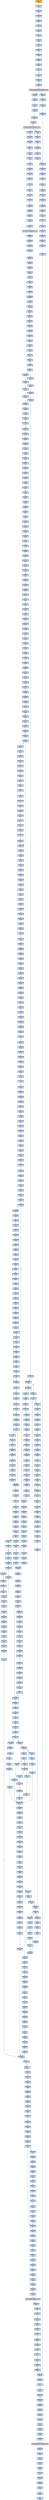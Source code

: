 strict digraph G {
	graph [bgcolor=transparent,
		name=G
	];
	node [color=lightsteelblue,
		fillcolor=lightsteelblue,
		shape=rectangle,
		style=filled
	];
	"0x0041c92a"	[label="0x0041c92a
decl"];
	"0x0041c92b"	[label="0x0041c92b
addl"];
	"0x0041c92a" -> "0x0041c92b"	[color="#000000"];
	"0x0041ca62"	[label="0x0041ca62
movl"];
	"0x0041ca65"	[label="0x0041ca65
movl"];
	"0x0041ca62" -> "0x0041ca65"	[color="#000000"];
	"0x0041cb2a"	[label="0x0041cb2a
movl"];
	"0x0041cb30"	[label="0x0041cb30
xorl"];
	"0x0041cb2a" -> "0x0041cb30"	[color="#000000"];
	"0x0041ca82"	[label="0x0041ca82
popl"];
	"0x0041ca83"	[label="0x0041ca83
ret"];
	"0x0041ca82" -> "0x0041ca83"	[color="#000000"];
	"0x0041c826"	[label="0x0041c826
movl"];
	"0x0041c82c"	[label="0x0041c82c
addl"];
	"0x0041c826" -> "0x0041c82c"	[color="#000000"];
	"0x0041ceab"	[label="0x0041ceab
movb"];
	"0x0041cead"	[label="0x0041cead
incl"];
	"0x0041ceab" -> "0x0041cead"	[color="#000000"];
	"0x0041c93d"	[label="0x0041c93d
jge"];
	"0x0041c943"	[label="0x0041c943
cmpl"];
	"0x0041c93d" -> "0x0041c943"	[color="#000000",
		label=F];
	"0x0041c365"	[label="0x0041c365
movl"];
	"0x0041c367"	[label="0x0041c367
addl"];
	"0x0041c365" -> "0x0041c367"	[color="#000000"];
	"0x0041ccda"	[label="0x0041ccda
leal"];
	"0x0041ccde"	[label="0x0041ccde
movl"];
	"0x0041ccda" -> "0x0041ccde"	[color="#000000"];
	"0x0041ce20"	[label="0x0041ce20
testb"];
	"0x0041ce22"	[label="0x0041ce22
movl"];
	"0x0041ce20" -> "0x0041ce22"	[color="#000000"];
	"0x0041cb63"	[label="0x0041cb63
subl"];
	"0x0041cb69"	[label="0x0041cb69
pushl"];
	"0x0041cb63" -> "0x0041cb69"	[color="#000000"];
	"0x0041c093"	[label="0x0041c093
orl"];
	"0x0041c095"	[label="0x0041c095
je"];
	"0x0041c093" -> "0x0041c095"	[color="#000000"];
	"0x0041c298"	[label="0x0041c298
movl"];
	"0x0041c2a2"	[label="0x0041c2a2
movl"];
	"0x0041c298" -> "0x0041c2a2"	[color="#000000"];
	"0x0041ccf9"	[label="0x0041ccf9
subl"];
	"0x0041ccff"	[label="0x0041ccff
ret"];
	"0x0041ccf9" -> "0x0041ccff"	[color="#000000"];
	"0x0041c8c4"	[label="0x0041c8c4
movl"];
	"0x0041c8c7"	[label="0x0041c8c7
addl"];
	"0x0041c8c4" -> "0x0041c8c7"	[color="#000000"];
	"0x0041c271"	[label="0x0041c271
movl"];
	"0x0041c274"	[label="0x0041c274
testl"];
	"0x0041c271" -> "0x0041c274"	[color="#000000"];
	"0x0041ca11"	[label="0x0041ca11
shrl"];
	"0x0041ca14"	[label="0x0041ca14
xorl"];
	"0x0041ca11" -> "0x0041ca14"	[color="#000000"];
	"0x0041c0b7"	[label="0x0041c0b7
pushl"];
	"0x0041c0bc"	[label="0x0041c0bc
pushl"];
	"0x0041c0b7" -> "0x0041c0bc"	[color="#000000"];
	"0x0041c00e"	[label="0x0041c00e
call"];
	"0x0041c014"	[label="0x0041c014
popl"];
	"0x0041c00e" -> "0x0041c014"	[color="#000000"];
	"0x0041c804"	[label="0x0041c804
addl"];
	"0x0041c806"	[label="0x0041c806
popl"];
	"0x0041c804" -> "0x0041c806"	[color="#000000"];
	"0x0041ca3d"	[label="0x0041ca3d
movl"];
	"0x0041ca42"	[label="0x0041ca42
jmp"];
	"0x0041ca3d" -> "0x0041ca42"	[color="#000000"];
	"0x0041c89e"	[label="0x0041c89e
leal"];
	"0x0041c8a1"	[label="0x0041c8a1
movl"];
	"0x0041c89e" -> "0x0041c8a1"	[color="#000000"];
	"0x0041ce1f"	[label="0x0041ce1f
popl"];
	"0x0041ce1f" -> "0x0041ce20"	[color="#000000"];
	"0x0041ceb5"	[label="0x0041ceb5
movl"];
	"0x0041ceb8"	[label="0x0041ceb8
movl"];
	"0x0041ceb5" -> "0x0041ceb8"	[color="#000000"];
	"0x0041cb6d"	[label="0x0041cb6d
pushl"];
	"0x0041cb6e"	[label="0x0041cb6e
leal"];
	"0x0041cb6d" -> "0x0041cb6e"	[color="#000000"];
	"0x0041ca19"	[label="0x0041ca19
movl"];
	"0x0041ca1b"	[label="0x0041ca1b
jmp"];
	"0x0041ca19" -> "0x0041ca1b"	[color="#000000"];
	"0x0041c7bb"	[label="0x0041c7bb
movb"];
	"0x0041c7bd"	[label="0x0041c7bd
incl"];
	"0x0041c7bb" -> "0x0041c7bd"	[color="#000000"];
	"0x0041c90a"	[label="0x0041c90a
shrl"];
	"0x0041c90d"	[label="0x0041c90d
repz"];
	"0x0041c90a" -> "0x0041c90d"	[color="#000000"];
	"0x0041cba2"	[label="0x0041cba2
leal"];
	"0x0041cba8"	[label="0x0041cba8
leal"];
	"0x0041cba2" -> "0x0041cba8"	[color="#000000"];
	"0x0041ca1d"	[label="0x0041ca1d
cmpl"];
	"0x0041ca20"	[label="0x0041ca20
jae"];
	"0x0041ca1d" -> "0x0041ca20"	[color="#000000"];
	"0x0041c062"	[label="0x0041c062
jmp"];
	"0x0041c08d"	[label="0x0041c08d
movl"];
	"0x0041c062" -> "0x0041c08d"	[color="#000000"];
	"0x0041c911"	[label="0x0041c911
movl"];
	"0x0041c915"	[label="0x0041c915
andl"];
	"0x0041c911" -> "0x0041c915"	[color="#000000"];
	"0x0041cb49"	[label="0x0041cb49
movl"];
	"0x0041cb4f"	[label="0x0041cb4f
movl"];
	"0x0041cb49" -> "0x0041cb4f"	[color="#000000"];
	"0x0041c7a7"	[label="0x0041c7a7
pushl"];
	"0x0041c7a8"	[label="0x0041c7a8
movl"];
	"0x0041c7a7" -> "0x0041c7a8"	[color="#000000"];
	"0x0041c8ad"	[label="0x0041c8ad
cmpl"];
	"0x0041c8b3"	[label="0x0041c8b3
movl"];
	"0x0041c8ad" -> "0x0041c8b3"	[color="#000000"];
	"0x0041cbad"	[label="0x0041cbad
movl"];
	"0x0041cbaf"	[label="0x0041cbaf
call"];
	"0x0041cbad" -> "0x0041cbaf"	[color="#000000"];
	"0x0041ca2a"	[label="0x0041ca2a
jmp"];
	"0x0041ca58"	[label="0x0041ca58
movl"];
	"0x0041ca2a" -> "0x0041ca58"	[color="#000000"];
	"0x0041c1ae"	[label="0x0041c1ae
orl"];
	"0x0041c1b0"	[label="0x0041c1b0
je"];
	"0x0041c1ae" -> "0x0041c1b0"	[color="#000000"];
	"0x0041c0f1"	[label="0x0041c0f1
pushl"];
	"0x0041c0f7"	[label="0x0041c0f7
pushl"];
	"0x0041c0f1" -> "0x0041c0f7"	[color="#000000"];
	"0x0041ce49"	[label="0x0041ce49
movl"];
	"0x0041ce4c"	[label="0x0041ce4c
movl"];
	"0x0041ce49" -> "0x0041ce4c"	[color="#000000"];
	"0x0041c7a5"	[label="0x0041c7a5
movl"];
	"0x0041c7a5" -> "0x0041c7a7"	[color="#000000"];
	"0x0041c9a4"	[label="0x0041c9a4
movb"];
	"0x0041c9a6"	[label="0x0041c9a6
popl"];
	"0x0041c9a4" -> "0x0041c9a6"	[color="#000000"];
	"0x0041c40d"	[label="0x0041c40d
orl"];
	"0x0041c40f"	[label="0x0041c40f
movl"];
	"0x0041c40d" -> "0x0041c40f"	[color="#000000"];
	"0x0041c101"	[label="0x0041c101
movb"];
	"0x0041c103"	[label="0x0041c103
cmpb"];
	"0x0041c101" -> "0x0041c103"	[color="#000000"];
	"0x0041c882"	[label="0x0041c882
movl"];
	"0x0041c885"	[label="0x0041c885
movl"];
	"0x0041c882" -> "0x0041c885"	[color="#000000"];
	"0x0041c904"	[label="0x0041c904
shll"];
	"0x0041c907"	[label="0x0041c907
movw"];
	"0x0041c904" -> "0x0041c907"	[color="#000000"];
	"0x0041cf3d"	[label="0x0041cf3d
incl"];
	"0x0041cf3e"	[label="0x0041cf3e
leal"];
	"0x0041cf3d" -> "0x0041cf3e"	[color="#000000"];
	"0x0041caab"	[label="0x0041caab
shll"];
	"0x0041caad"	[label="0x0041caad
addl"];
	"0x0041caab" -> "0x0041caad"	[color="#000000"];
	"0x0041c9c3"	[label="0x0041c9c3
movb"];
	"0x0041c9c7"	[label="0x0041c9c7
movl"];
	"0x0041c9c3" -> "0x0041c9c7"	[color="#000000"];
	"0x0041c7b3"	[label="0x0041c7b3
pushl"];
	"0x0041c7b4"	[label="0x0041c7b4
movl"];
	"0x0041c7b3" -> "0x0041c7b4"	[color="#000000"];
	"0x0041c0e9"	[label="0x0041c0e9
movl"];
	"0x0041c0eb"	[label="0x0041c0eb
addl"];
	"0x0041c0e9" -> "0x0041c0eb"	[color="#000000"];
	"0x0041c7d4"	[label="0x0041c7d4
orl"];
	"0x0041c7d6"	[label="0x0041c7d6
movl"];
	"0x0041c7d4" -> "0x0041c7d6"	[color="#000000"];
	"0x0041c249"	[label="0x0041c249
movl"];
	"0x0041c24f"	[label="0x0041c24f
orl"];
	"0x0041c249" -> "0x0041c24f"	[color="#000000"];
	"0x0041c9db"	[label="0x0041c9db
movl"];
	"0x0041c9de"	[label="0x0041c9de
addl"];
	"0x0041c9db" -> "0x0041c9de"	[color="#000000"];
	"0x0041ccb2"	[label="0x0041ccb2
movb"];
	"0x0041ccb9"	[label="0x0041ccb9
xorl"];
	"0x0041ccb2" -> "0x0041ccb9"	[color="#000000"];
	"0x0041cf63"	[label="0x0041cf63
jmp"];
	"0x0041cf70"	[label="0x0041cf70
cmpl"];
	"0x0041cf63" -> "0x0041cf70"	[color="#000000"];
	"0x0041c993"	[label="0x0041c993
incl"];
	"0x0041c994"	[label="0x0041c994
movl"];
	"0x0041c993" -> "0x0041c994"	[color="#000000"];
	"0x0041c6d7"	[label="0x0041c6d7
call"];
	"0x0041ca84"	[label="0x0041ca84
pushl"];
	"0x0041c6d7" -> "0x0041ca84"	[color="#000000"];
	"0x0041ca44"	[label="0x0041ca44
cmpl"];
	"0x0041ca47"	[label="0x0041ca47
jae"];
	"0x0041ca44" -> "0x0041ca47"	[color="#000000"];
	"0x0041ce76"	[label="0x0041ce76
shrl"];
	"0x0041ce78"	[label="0x0041ce78
movl"];
	"0x0041ce76" -> "0x0041ce78"	[color="#000000"];
	"0x0041c39e"	[label="0x0041c39e
call"];
	VIRTUALPROTECT_KERNEL32_DLL	[color=lightgrey,
		fillcolor=lightgrey,
		label="VIRTUALPROTECT_KERNEL32_DLL
VIRTUALPROTECT-KERNEL32-DLL"];
	"0x0041c39e" -> VIRTUALPROTECT_KERNEL32_DLL	[color="#000000"];
	"0x0041c851"	[label="0x0041c851
xorl"];
	"0x0041c853"	[label="0x0041c853
repz"];
	"0x0041c851" -> "0x0041c853"	[color="#000000"];
	"0x0041cb3d"	[label="0x0041cb3d
movl"];
	"0x0041cb43"	[label="0x0041cb43
movl"];
	"0x0041cb3d" -> "0x0041cb43"	[color="#000000"];
	"0x0041c9c0"	[label="0x0041c9c0
movb"];
	"0x0041c9c2"	[label="0x0041c9c2
incl"];
	"0x0041c9c0" -> "0x0041c9c2"	[color="#000000"];
	"0x0041c289"	[label="0x0041c289
jne"];
	"0x0041c292"	[label="0x0041c292
movl"];
	"0x0041c289" -> "0x0041c292"	[color="#000000",
		label=T];
	"0x0041cf39"	[label="0x0041cf39
movl"];
	"0x0041cf39" -> "0x0041cf3d"	[color="#000000"];
	"0x0041c04f"	[label="0x0041c04f
call"];
	GETPROCADDRESS_KERNEL32_DLL	[color=lightgrey,
		fillcolor=lightgrey,
		label="GETPROCADDRESS_KERNEL32_DLL
GETPROCADDRESS-KERNEL32-DLL"];
	"0x0041c04f" -> GETPROCADDRESS_KERNEL32_DLL	[color="#000000"];
	"0x0041cf4c"	[label="0x0041cf4c
movb"];
	"0x0041cf4e"	[label="0x0041cf4e
movb"];
	"0x0041cf4c" -> "0x0041cf4e"	[color="#000000"];
	"0x0041c39d"	[label="0x0041c39d
pushl"];
	"0x0041c39d" -> "0x0041c39e"	[color="#000000"];
	"0x0041ce2e"	[label="0x0041ce2e
leal"];
	"0x0041ce31"	[label="0x0041ce31
cmpl"];
	"0x0041ce2e" -> "0x0041ce31"	[color="#000000"];
	"0x0041c3ff"	[label="0x0041c3ff
popl"];
	"0x0041c400"	[label="0x0041c400
movl"];
	"0x0041c3ff" -> "0x0041c400"	[color="#000000"];
	"0x0041c96d"	[label="0x0041c96d
movb"];
	"0x0041c970"	[label="0x0041c970
testb"];
	"0x0041c96d" -> "0x0041c970"	[color="#000000"];
	"0x0041c01c"	[label="0x0041c01c
subl"];
	"0x0041c022"	[label="0x0041c022
cmpl"];
	"0x0041c01c" -> "0x0041c022"	[color="#000000"];
	"0x0041c9b0"	[label="0x0041c9b0
pushl"];
	"0x0041c9b1"	[label="0x0041c9b1
pushl"];
	"0x0041c9b0" -> "0x0041c9b1"	[color="#000000"];
	"0x0041c964"	[label="0x0041c964
jbe"];
	"0x0041c966"	[label="0x0041c966
movl"];
	"0x0041c964" -> "0x0041c966"	[color="#000000",
		label=F];
	"0x0041cb06"	[label="0x0041cb06
movl"];
	"0x0041cb08"	[label="0x0041cb08
movl"];
	"0x0041cb06" -> "0x0041cb08"	[color="#000000"];
	"0x0041cf89"	[label="0x0041cf89
ret"];
	"0x0041c718"	[label="0x0041c718
testb"];
	"0x0041cf89" -> "0x0041c718"	[color="#000000"];
	"0x0041c9a7"	[label="0x0041c9a7
addl"];
	"0x0041c9ad"	[label="0x0041c9ad
ret"];
	"0x0041c9a7" -> "0x0041c9ad"	[color="#000000"];
	"0x0041c2ac"	[label="0x0041c2ac
jne"];
	"0x0041c2b1"	[label="0x0041c2b1
addl"];
	"0x0041c2ac" -> "0x0041c2b1"	[color="#000000",
		label=T];
	"0x0041ca42" -> "0x0041ca58"	[color="#000000"];
	"0x0041c276"	[label="0x0041c276
je"];
	"0x0041c389"	[label="0x0041c389
movl"];
	"0x0041c276" -> "0x0041c389"	[color="#000000",
		label=T];
	"0x0041ced6"	[label="0x0041ced6
movl"];
	"0x0041ced9"	[label="0x0041ced9
movl"];
	"0x0041ced6" -> "0x0041ced9"	[color="#000000"];
	"0x0041c373"	[label="0x0041c373
movl"];
	"0x0041c375"	[label="0x0041c375
movl"];
	"0x0041c373" -> "0x0041c375"	[color="#000000"];
	"0x0041ce65"	[label="0x0041ce65
jae"];
	"0x0041ce67"	[label="0x0041ce67
movl"];
	"0x0041ce65" -> "0x0041ce67"	[color="#000000",
		label=F];
	"0x0041cede"	[label="0x0041cede
subl"];
	"0x0041cee0"	[label="0x0041cee0
addl"];
	"0x0041cede" -> "0x0041cee0"	[color="#000000"];
	"0x0041cb32"	[label="0x0041cb32
movl"];
	"0x0041cb37"	[label="0x0041cb37
movl"];
	"0x0041cb32" -> "0x0041cb37"	[color="#000000"];
	"0x0041c2a8"	[label="0x0041c2a8
movl"];
	"0x0041c2a2" -> "0x0041c2a8"	[color="#000000"];
	"0x0041c243"	[label="0x0041c243
movl"];
	"0x0041c243" -> "0x0041c249"	[color="#000000"];
	"0x0041c08d" -> "0x0041c093"	[color="#000000"];
	"0x0041c9fd"	[label="0x0041c9fd
movl"];
	"0x0041ca00"	[label="0x0041ca00
andl"];
	"0x0041c9fd" -> "0x0041ca00"	[color="#000000"];
	"0x0041ca85"	[label="0x0041ca85
pushl"];
	"0x0041ca86"	[label="0x0041ca86
pushl"];
	"0x0041ca85" -> "0x0041ca86"	[color="#000000"];
	"0x0041cee2"	[label="0x0041cee2
shrl"];
	"0x0041cee4"	[label="0x0041cee4
movl"];
	"0x0041cee2" -> "0x0041cee4"	[color="#000000"];
	"0x0041c394"	[label="0x0041c394
pushl"];
	"0x0041c395"	[label="0x0041c395
pushl"];
	"0x0041c394" -> "0x0041c395"	[color="#000000"];
	"0x0041c0fa"	[label="0x0041c0fa
pushl"];
	"0x0041c0fb"	[label="0x0041c0fb
pushl"];
	"0x0041c0fa" -> "0x0041c0fb"	[color="#000000"];
	"0x0041ce18"	[label="0x0041ce18
movb"];
	"0x0041ce18" -> "0x0041ce1f"	[color="#000000"];
	"0x0041cb24"	[label="0x0041cb24
movl"];
	"0x0041cb24" -> "0x0041cb2a"	[color="#000000"];
	"0x0041cebc"	[label="0x0041cebc
andl"];
	"0x0041ceb8" -> "0x0041cebc"	[color="#000000"];
	"0x0041ce3f"	[label="0x0041ce3f
movb"];
	"0x0041ce41"	[label="0x0041ce41
incl"];
	"0x0041ce3f" -> "0x0041ce41"	[color="#000000"];
	"0x0041c39a"	[label="0x0041c39a
pushl"];
	"0x0041c39a" -> "0x0041c39d"	[color="#000000"];
	"0x0041cd3c"	[label="0x0041cd3c
movl"];
	"0x0041cd3e"	[label="0x0041cd3e
movl"];
	"0x0041cd3c" -> "0x0041cd3e"	[color="#000000"];
	"0x0041cece"	[label="0x0041cece
movl"];
	"0x0041ced1"	[label="0x0041ced1
jae"];
	"0x0041cece" -> "0x0041ced1"	[color="#000000"];
	"0x0041cf7e"	[label="0x0041cf7e
movl"];
	"0x0041cf80"	[label="0x0041cf80
popl"];
	"0x0041cf7e" -> "0x0041cf80"	[color="#000000"];
	"0x0041c6c8"	[label="0x0041c6c8
movl"];
	"0x0041c6cc"	[label="0x0041c6cc
subl"];
	"0x0041c6c8" -> "0x0041c6cc"	[color="#000000"];
	"0x0041c83d"	[label="0x0041c83d
movl"];
	"0x0041c83f"	[label="0x0041c83f
pushl"];
	"0x0041c83d" -> "0x0041c83f"	[color="#000000"];
	"0x0041ca8d"	[label="0x0041ca8d
leal"];
	"0x0041ca93"	[label="0x0041ca93
movl"];
	"0x0041ca8d" -> "0x0041ca93"	[color="#000000"];
	"0x0041c8c9"	[label="0x0041c8c9
cmpl"];
	"0x0041c8cc"	[label="0x0041c8cc
movl"];
	"0x0041c8c9" -> "0x0041c8cc"	[color="#000000"];
	"0x0041cb0d"	[label="0x0041cb0d
movl"];
	"0x0041cb0f"	[label="0x0041cb0f
leal"];
	"0x0041cb0d" -> "0x0041cb0f"	[color="#000000"];
	"0x0041c996"	[label="0x0041c996
movl"];
	"0x0041c994" -> "0x0041c996"	[color="#000000"];
	"0x0041c029"	[label="0x0041c029
movl"];
	"0x0041c02f"	[label="0x0041c02f
jne"];
	"0x0041c029" -> "0x0041c02f"	[color="#000000"];
	"0x0041ca7d"	[label="0x0041ca7d
popl"];
	"0x0041ca7e"	[label="0x0041ca7e
popl"];
	"0x0041ca7d" -> "0x0041ca7e"	[color="#000000"];
	"0x0041c2aa"	[label="0x0041c2aa
testl"];
	"0x0041c2aa" -> "0x0041c2ac"	[color="#000000"];
	"0x0041c9e1"	[label="0x0041c9e1
movl"];
	"0x0041c9de" -> "0x0041c9e1"	[color="#000000"];
	"0x0041cb57"	[label="0x0041cb57
movl"];
	"0x0041cb59"	[label="0x0041cb59
stosb"];
	"0x0041cb57" -> "0x0041cb59"	[color="#000000"];
	"0x0041c8f8"	[label="0x0041c8f8
movb"];
	"0x0041c8fa"	[label="0x0041c8fa
movl"];
	"0x0041c8f8" -> "0x0041c8fa"	[color="#000000"];
	"0x0041cf2b"	[label="0x0041cf2b
movl"];
	"0x0041cf31"	[label="0x0041cf31
movl"];
	"0x0041cf2b" -> "0x0041cf31"	[color="#000000"];
	"0x0041c008"	[label="0x0041c008
jmp"];
	"0x0041c008" -> "0x0041c00e"	[color="#000000"];
	"0x0041c26f"	[label="0x0041c26f
addl"];
	"0x0041c26f" -> "0x0041c271"	[color="#000000"];
	"0x0041c112"	[label="0x0041c112
movl"];
	"0x0041c114"	[label="0x0041c114
subl"];
	"0x0041c112" -> "0x0041c114"	[color="#000000"];
	"0x0041c106"	[label="0x0041c106
jne"];
	"0x0041c108"	[label="0x0041c108
incb"];
	"0x0041c106" -> "0x0041c108"	[color="#000000",
		label=F];
	"0x0041c155"	[label="0x0041c155
jmp"];
	"0x0041c106" -> "0x0041c155"	[color="#000000",
		label=T];
	"0x0041c7f6"	[label="0x0041c7f6
movl"];
	"0x0041c7fb"	[label="0x0041c7fb
subl"];
	"0x0041c7f6" -> "0x0041c7fb"	[color="#000000"];
	"0x0041c111"	[label="0x0041c111
pushl"];
	"0x0041c111" -> "0x0041c112"	[color="#000000"];
	"0x0041c83c"	[label="0x0041c83c
pushl"];
	"0x0041c83c" -> "0x0041c83d"	[color="#000000"];
	"0x0041ce34"	[label="0x0041ce34
jb"];
	"0x0041ce31" -> "0x0041ce34"	[color="#000000"];
	"0x0041c7d9"	[label="0x0041c7d9
addl"];
	"0x0041c7db"	[label="0x0041c7db
movl"];
	"0x0041c7d9" -> "0x0041c7db"	[color="#000000"];
	"0x0041c6d2"	[label="0x0041c6d2
leal"];
	"0x0041c6cc" -> "0x0041c6d2"	[color="#000000"];
	"0x0041c2c0"	[label="0x0041c2c0
addl"];
	"0x0041c2c6"	[label="0x0041c2c6
testl"];
	"0x0041c2c0" -> "0x0041c2c6"	[color="#000000"];
	"0x0041c931"	[label="0x0041c931
movl"];
	"0x0041c935"	[label="0x0041c935
movl"];
	"0x0041c931" -> "0x0041c935"	[color="#000000"];
	"0x0041c8c1"	[label="0x0041c8c1
movl"];
	"0x0041c8c1" -> "0x0041c8c4"	[color="#000000"];
	"0x0041c420"	[label="0x0041c420
pushl"];
	"0x0041c425"	[label="0x0041c425
ret"];
	"0x0041c420" -> "0x0041c425"	[color="#000000"];
	"0x0041c00d"	[label="0x0041c00d
ret"];
	"0x0041c00d" -> "0x0041c008"	[color="#000000"];
	"0x0041c869"	[label="0x0041c869
movl"];
	"0x0041c86d"	[label="0x0041c86d
leal"];
	"0x0041c869" -> "0x0041c86d"	[color="#000000"];
	"0x0041c88c"	[label="0x0041c88c
xorl"];
	"0x0041c88e"	[label="0x0041c88e
movl"];
	"0x0041c88c" -> "0x0041c88e"	[color="#000000"];
	"0x0041c10f"	[label="0x0041c10f
pushl"];
	"0x0041c110"	[label="0x0041c110
pushl"];
	"0x0041c10f" -> "0x0041c110"	[color="#000000"];
	"0x0041c189"	[label="0x0041c189
call"];
	VIRTUALFREE_KERNEL32_DLL	[color=lightgrey,
		fillcolor=lightgrey,
		label="VIRTUALFREE_KERNEL32_DLL
VIRTUALFREE-KERNEL32-DLL"];
	"0x0041c189" -> VIRTUALFREE_KERNEL32_DLL	[color="#000000"];
	"0x0041c855"	[label="0x0041c855
movl"];
	"0x0041c85c"	[label="0x0041c85c
cmpl"];
	"0x0041c855" -> "0x0041c85c"	[color="#000000"];
	"0x0041caa2"	[label="0x0041caa2
popl"];
	"0x0041caa3"	[label="0x0041caa3
movl"];
	"0x0041caa2" -> "0x0041caa3"	[color="#000000"];
	"0x0041c7b1"	[label="0x0041c7b1
jb"];
	"0x0041c7b1" -> "0x0041c7b3"	[color="#000000",
		label=F];
	"0x0041c7e8"	[label="0x0041c7e8
movl"];
	"0x0041c7b1" -> "0x0041c7e8"	[color="#000000",
		label=T];
	"0x0041c8b7"	[label="0x0041c8b7
ja"];
	"0x0041c8b3" -> "0x0041c8b7"	[color="#000000"];
	"0x0041c7eb"	[label="0x0041c7eb
movl"];
	"0x0041c7e8" -> "0x0041c7eb"	[color="#000000"];
	"0x0041ce34" -> "0x0041ce67"	[color="#000000",
		label=T];
	"0x0041ce36"	[label="0x0041ce36
movl"];
	"0x0041ce34" -> "0x0041ce36"	[color="#000000",
		label=F];
	"0x0041ce42"	[label="0x0041ce42
movb"];
	"0x0041ce46"	[label="0x0041ce46
movl"];
	"0x0041ce42" -> "0x0041ce46"	[color="#000000"];
	"0x0041cce3"	[label="0x0041cce3
repz"];
	"0x0041ccde" -> "0x0041cce3"	[color="#000000"];
	"0x0041c2b9"	[label="0x0041c2b9
movl"];
	"0x0041c2bb"	[label="0x0041c2bb
movl"];
	"0x0041c2b9" -> "0x0041c2bb"	[color="#000000"];
	"0x0041c8d8"	[label="0x0041c8d8
movl"];
	"0x0041c8dc"	[label="0x0041c8dc
movl"];
	"0x0041c8d8" -> "0x0041c8dc"	[color="#000000"];
	"0x0041c9c2" -> "0x0041c9c3"	[color="#000000"];
	"0x0041ca6e"	[label="0x0041ca6e
popl"];
	"0x0041ca6f"	[label="0x0041ca6f
shrl"];
	"0x0041ca6e" -> "0x0041ca6f"	[color="#000000"];
	"0x0041c0f7" -> "0x0041c0fa"	[color="#000000"];
	"0x0041c6ec"	[label="0x0041c6ec
leal"];
	"0x0041c6f0"	[label="0x0041c6f0
call"];
	"0x0041c6ec" -> "0x0041c6f0"	[color="#000000"];
	"0x0041c04a"	[label="0x0041c04a
leal"];
	"0x0041c04d"	[label="0x0041c04d
pushl"];
	"0x0041c04a" -> "0x0041c04d"	[color="#000000"];
	"0x0041c6eb"	[label="0x0041c6eb
pushl"];
	"0x0041c6eb" -> "0x0041c6ec"	[color="#000000"];
	"0x0041c98b"	[label="0x0041c98b
movl"];
	"0x0041c98f"	[label="0x0041c98f
leal"];
	"0x0041c98b" -> "0x0041c98f"	[color="#000000"];
	"0x0041c6dc"	[label="0x0041c6dc
movl"];
	"0x0041c6e3"	[label="0x0041c6e3
movl"];
	"0x0041c6dc" -> "0x0041c6e3"	[color="#000000"];
	"0x0041ce58"	[label="0x0041ce58
orl"];
	"0x0041ce5a"	[label="0x0041ce5a
movl"];
	"0x0041ce58" -> "0x0041ce5a"	[color="#000000"];
	"0x0041cccb"	[label="0x0041cccb
jmp"];
	"0x0041ccd4"	[label="0x0041ccd4
movl"];
	"0x0041cccb" -> "0x0041ccd4"	[color="#000000"];
	"0x0041cb9c"	[label="0x0041cb9c
incl"];
	"0x0041cb9d"	[label="0x0041cb9d
cmpl"];
	"0x0041cb9c" -> "0x0041cb9d"	[color="#000000"];
	"0x0041ce6a"	[label="0x0041ce6a
movl"];
	"0x0041ce6d"	[label="0x0041ce6d
movl"];
	"0x0041ce6a" -> "0x0041ce6d"	[color="#000000"];
	"0x0041c181"	[label="0x0041c181
pushl"];
	"0x0041c183"	[label="0x0041c183
pushl"];
	"0x0041c181" -> "0x0041c183"	[color="#000000"];
	"0x0041c7be"	[label="0x0041c7be
movb"];
	"0x0041c7c2"	[label="0x0041c7c2
movl"];
	"0x0041c7be" -> "0x0041c7c2"	[color="#000000"];
	"0x0041cd32"	[label="0x0041cd32
jae"];
	"0x0041cd34"	[label="0x0041cd34
movl"];
	"0x0041cd32" -> "0x0041cd34"	[color="#000000",
		label=F];
	"0x0041c972"	[label="0x0041c972
je"];
	"0x0041c970" -> "0x0041c972"	[color="#000000"];
	"0x0041cb98"	[label="0x0041cb98
movb"];
	"0x0041cb98" -> "0x0041cb9c"	[color="#000000"];
	"0x0041ca09"	[label="0x0041ca09
movl"];
	"0x0041ca0f"	[label="0x0041ca0f
movl"];
	"0x0041ca09" -> "0x0041ca0f"	[color="#000000"];
	"0x0041c179"	[label="0x0041c179
repz"];
	"0x0041c17b"	[label="0x0041c17b
popl"];
	"0x0041c179" -> "0x0041c17b"	[color="#000000"];
	"0x0041cb74"	[label="0x0041cb74
movl"];
	"0x0041cb76"	[label="0x0041cb76
call"];
	"0x0041cb74" -> "0x0041cb76"	[color="#000000"];
	"0x0041cb12"	[label="0x0041cb12
movl"];
	"0x0041cb0f" -> "0x0041cb12"	[color="#000000"];
	"0x0041c1a8"	[label="0x0041c1a8
movl"];
	"0x0041c1a8" -> "0x0041c1ae"	[color="#000000"];
	"0x0041ce95"	[label="0x0041ce95
addl"];
	"0x0041ca83" -> "0x0041ce95"	[color="#000000"];
	"0x0041cd2d"	[label="0x0041cd2d
cmpl"];
	"0x0041ca83" -> "0x0041cd2d"	[color="#000000"];
	"0x0041cceb"	[label="0x0041cceb
addl"];
	"0x0041ccf1"	[label="0x0041ccf1
ret"];
	"0x0041cceb" -> "0x0041ccf1"	[color="#000000"];
	"0x0041cabc"	[label="0x0041cabc
pushl"];
	"0x0041cabd"	[label="0x0041cabd
pushl"];
	"0x0041cabc" -> "0x0041cabd"	[color="#000000"];
	"0x0041c98f" -> "0x0041c993"	[color="#000000"];
	"0x0041c0e2"	[label="0x0041c0e2
movl"];
	"0x0041c0e8"	[label="0x0041c0e8
pushl"];
	"0x0041c0e2" -> "0x0041c0e8"	[color="#000000"];
	"0x0041cce5"	[label="0x0041cce5
popl"];
	"0x0041cce6"	[label="0x0041cce6
popl"];
	"0x0041cce5" -> "0x0041cce6"	[color="#000000"];
	"0x0041cec6"	[label="0x0041cec6
movl"];
	"0x0041cec8"	[label="0x0041cec8
cmpl"];
	"0x0041cec6" -> "0x0041cec8"	[color="#000000"];
	"0x0041c9b2"	[label="0x0041c9b2
pushl"];
	"0x0041c9b3"	[label="0x0041c9b3
movl"];
	"0x0041c9b2" -> "0x0041c9b3"	[color="#000000"];
	"0x0041cbb4"	[label="0x0041cbb4
testb"];
	"0x0041cbb6"	[label="0x0041cbb6
jne"];
	"0x0041cbb4" -> "0x0041cbb6"	[color="#000000"];
	"0x0041c872"	[label="0x0041c872
incl"];
	"0x0041c873"	[label="0x0041c873
cmpl"];
	"0x0041c872" -> "0x0041c873"	[color="#000000"];
	"0x0041c92e"	[label="0x0041c92e
cmpl"];
	"0x0041c92b" -> "0x0041c92e"	[color="#000000"];
	"0x0041ccc6"	[label="0x0041ccc6
cmpl"];
	"0x0041ccc9"	[label="0x0041ccc9
jb"];
	"0x0041ccc6" -> "0x0041ccc9"	[color="#000000"];
	"0x0041c8e0"	[label="0x0041c8e0
movl"];
	"0x0041c8e6"	[label="0x0041c8e6
shrl"];
	"0x0041c8e0" -> "0x0041c8e6"	[color="#000000"];
	"0x0041caaf"	[label="0x0041caaf
incl"];
	"0x0041caad" -> "0x0041caaf"	[color="#000000"];
	"0x0041cf74"	[label="0x0041cf74
jb"];
	"0x0041cf7a"	[label="0x0041cf7a
movl"];
	"0x0041cf74" -> "0x0041cf7a"	[color="#000000",
		label=F];
	"0x0041cb71"	[label="0x0041cb71
pushl"];
	"0x0041cb6e" -> "0x0041cb71"	[color="#000000"];
	"0x0041c8cf"	[label="0x0041c8cf
movl"];
	"0x0041c8d3"	[label="0x0041c8d3
jl"];
	"0x0041c8cf" -> "0x0041c8d3"	[color="#000000"];
	"0x0041cb14"	[label="0x0041cb14
movl"];
	"0x0041cb1b"	[label="0x0041cb1b
movl"];
	"0x0041cb14" -> "0x0041cb1b"	[color="#000000"];
	"0x0041cab0"	[label="0x0041cab0
cmpl"];
	"0x0041caaf" -> "0x0041cab0"	[color="#000000"];
	"0x0041c9be"	[label="0x0041c9be
movl"];
	"0x0041c9be" -> "0x0041c9c0"	[color="#000000"];
	"0x0041c00c"	[label="0x0041c00c
pushl"];
	"0x0041c00c" -> "0x0041c00d"	[color="#000000"];
	"0x0041c7ae"	[label="0x0041c7ae
cmpl"];
	"0x0041c7ae" -> "0x0041c7b1"	[color="#000000"];
	"0x0041c892"	[label="0x0041c892
movl"];
	"0x0041c89a"	[label="0x0041c89a
movl"];
	"0x0041c892" -> "0x0041c89a"	[color="#000000"];
	"0x0041c6ea"	[label="0x0041c6ea
pushl"];
	"0x0041c6e3" -> "0x0041c6ea"	[color="#000000"];
	"0x0041cb5a"	[label="0x0041cb5a
call"];
	"0x0041cb5a" -> "0x0041cb63"	[color="#000000"];
	"0x0041c035"	[label="0x0041c035
leal"];
	"0x0041c02f" -> "0x0041c035"	[color="#000000",
		label=F];
	"0x0041ca87"	[label="0x0041ca87
movl"];
	"0x0041ca89"	[label="0x0041ca89
xorl"];
	"0x0041ca87" -> "0x0041ca89"	[color="#000000"];
	"0x0041c7ce"	[label="0x0041c7ce
andl"];
	"0x0041c7ce" -> "0x0041c7d4"	[color="#000000"];
	"0x0041cf41"	[label="0x0041cf41
cmpl"];
	"0x0041cf43"	[label="0x0041cf43
movl"];
	"0x0041cf41" -> "0x0041cf43"	[color="#000000"];
	"0x0041cba0"	[label="0x0041cba0
jb"];
	"0x0041cb9d" -> "0x0041cba0"	[color="#000000"];
	"0x0041c415"	[label="0x0041c415
popa"];
	"0x0041c416"	[label="0x0041c416
jne"];
	"0x0041c415" -> "0x0041c416"	[color="#000000"];
	"0x0041cb37" -> "0x0041cb3d"	[color="#000000"];
	"0x0041c83b"	[label="0x0041c83b
pushl"];
	"0x0041c83b" -> "0x0041c83c"	[color="#000000"];
	"0x0041c8f2"	[label="0x0041c8f2
addl"];
	"0x0041c8f4"	[label="0x0041c8f4
movb"];
	"0x0041c8f2" -> "0x0041c8f4"	[color="#000000"];
	"0x0041ce41" -> "0x0041ce42"	[color="#000000"];
	"0x0041c99c"	[label="0x0041c99c
incl"];
	"0x0041c99d"	[label="0x0041c99d
cmpl"];
	"0x0041c99c" -> "0x0041c99d"	[color="#000000"];
	"0x0041cf86"	[label="0x0041cf86
addl"];
	"0x0041cf86" -> "0x0041cf89"	[color="#000000"];
	"0x0041c7a4"	[label="0x0041c7a4
pushl"];
	"0x0041cb76" -> "0x0041c7a4"	[color="#000000"];
	"0x0041c38f"	[label="0x0041c38f
movl"];
	"0x0041c389" -> "0x0041c38f"	[color="#000000"];
	"0x0041c9b8"	[label="0x0041c9b8
cmpl"];
	"0x0041c9bc"	[label="0x0041c9bc
jb"];
	"0x0041c9b8" -> "0x0041c9bc"	[color="#000000"];
	"0x0041cab9"	[label="0x0041cab9
leal"];
	"0x0041cab9" -> "0x0041cabc"	[color="#000000"];
	"0x0041c888"	[label="0x0041c888
movl"];
	"0x0041c885" -> "0x0041c888"	[color="#000000"];
	"0x0041c0be"	[label="0x0041c0be
call"];
	"0x0041c0bc" -> "0x0041c0be"	[color="#000000"];
	"0x0041c0b0"	[label="0x0041c0b0
pushl"];
	"0x0041c0b2"	[label="0x0041c0b2
pushl"];
	"0x0041c0b0" -> "0x0041c0b2"	[color="#000000"];
	"0x0041c103" -> "0x0041c106"	[color="#000000"];
	"0x0041c10e"	[label="0x0041c10e
pushl"];
	"0x0041c108" -> "0x0041c10e"	[color="#000000"];
	"0x0041c15f"	[label="0x0041c15f
movl"];
	"0x0041c155" -> "0x0041c15f"	[color="#000000"];
	"0x0041c888" -> "0x0041c88c"	[color="#000000"];
	"0x0041c9fb"	[label="0x0041c9fb
shrl"];
	"0x0041c9fb" -> "0x0041c9fd"	[color="#000000"];
	"0x0041c9b1" -> "0x0041c9b2"	[color="#000000"];
	"0x0041cf70" -> "0x0041cf74"	[color="#000000"];
	"0x0041c015"	[label="0x0041c015
movl"];
	"0x0041c014" -> "0x0041c015"	[color="#000000"];
	"0x0041ca77"	[label="0x0041ca77
movl"];
	"0x0041ca77" -> "0x0041ca7d"	[color="#000000"];
	"0x0041c398"	[label="0x0041c398
pushl"];
	"0x0041c398" -> "0x0041c39a"	[color="#000000"];
	"0x0041c0e8" -> "0x0041c0e9"	[color="#000000"];
	"0x0041cf1c"	[label="0x0041cf1c
movl"];
	"0x0041cf22"	[label="0x0041cf22
leal"];
	"0x0041cf1c" -> "0x0041cf22"	[color="#000000"];
	"0x0041c002"	[label="0x0041c002
call"];
	"0x0041c00a"	[label="0x0041c00a
popl"];
	"0x0041c002" -> "0x0041c00a"	[color="#000000"];
	"0x0041c91e"	[label="0x0041c91e
movl"];
	"0x0041c922"	[label="0x0041c922
movl"];
	"0x0041c91e" -> "0x0041c922"	[color="#000000"];
	"0x0041c05b"	[label="0x0041c05b
cmpb"];
	"0x0041c05d"	[label="0x0041c05d
jne"];
	"0x0041c05b" -> "0x0041c05d"	[color="#000000"];
	"0x0041cf37"	[label="0x0041cf37
movl"];
	"0x0041cf31" -> "0x0041cf37"	[color="#000000"];
	"0x0041c121"	[label="0x0041c121
je"];
	"0x0041c151"	[label="0x0041c151
popl"];
	"0x0041c121" -> "0x0041c151"	[color="#000000",
		label=T];
	"0x0041ccea"	[label="0x0041ccea
popl"];
	"0x0041ccea" -> "0x0041cceb"	[color="#000000"];
	"0x0041c8e9"	[label="0x0041c8e9
movl"];
	"0x0041c8e6" -> "0x0041c8e9"	[color="#000000"];
	"0x0041c11d"	[label="0x0041c11d
xorl"];
	"0x0041c11f"	[label="0x0041c11f
orl"];
	"0x0041c11d" -> "0x0041c11f"	[color="#000000"];
	"0x0041cd42"	[label="0x0041cd42
jmp"];
	"0x0041cd42" -> "0x0041cf70"	[color="#000000"];
	"0x0041ca5a"	[label="0x0041ca5a
movl"];
	"0x0041ca5d"	[label="0x0041ca5d
addl"];
	"0x0041ca5a" -> "0x0041ca5d"	[color="#000000"];
	"0x0041c80f"	[label="0x0041c80f
movl"];
	"0x0041c813"	[label="0x0041c813
movl"];
	"0x0041c80f" -> "0x0041c813"	[color="#000000"];
	"0x0041cf6c"	[label="0x0041cf6c
testb"];
	"0x0041cf6e"	[label="0x0041cf6e
je"];
	"0x0041cf6c" -> "0x0041cf6e"	[color="#000000"];
	"0x0041c7fd"	[label="0x0041c7fd
andl"];
	"0x0041c7fb" -> "0x0041c7fd"	[color="#000000"];
	"0x0041ceec"	[label="0x0041ceec
subl"];
	"0x0041ceee"	[label="0x0041ceee
andl"];
	"0x0041ceec" -> "0x0041ceee"	[color="#000000"];
	"0x0041c392"	[label="0x0041c392
addl"];
	"0x0041c38f" -> "0x0041c392"	[color="#000000"];
	"0x0041ca6c"	[label="0x0041ca6c
subl"];
	"0x0041ca6c" -> "0x0041ca6e"	[color="#000000"];
	"0x0041c1ba"	[label="0x0041c1ba
movl"];
	"0x0041c1c0"	[label="0x0041c1c0
movl"];
	"0x0041c1ba" -> "0x0041c1c0"	[color="#000000"];
	"0x0041cb72"	[label="0x0041cb72
pushl"];
	"0x0041cb72" -> "0x0041cb74"	[color="#000000"];
	"0x0041c9d9"	[label="0x0041c9d9
orl"];
	"0x0041c9d9" -> "0x0041c9db"	[color="#000000"];
	"0x0041cb0c"	[label="0x0041cb0c
pushl"];
	"0x0041cb08" -> "0x0041cb0c"	[color="#000000"];
	"0x0041ca8b"	[label="0x0041ca8b
xorl"];
	"0x0041ca89" -> "0x0041ca8b"	[color="#000000"];
	"0x0041caa8"	[label="0x0041caa8
addl"];
	"0x0041caa3" -> "0x0041caa8"	[color="#000000"];
	"0x0041c2a8" -> "0x0041c2aa"	[color="#000000"];
	"0x0041ce7d"	[label="0x0041ce7d
movl"];
	"0x0041ce80"	[label="0x0041ce80
subl"];
	"0x0041ce7d" -> "0x0041ce80"	[color="#000000"];
	"0x0041c7de"	[label="0x0041c7de
movl"];
	"0x0041c7e0"	[label="0x0041c7e0
movl"];
	"0x0041c7de" -> "0x0041c7e0"	[color="#000000"];
	"0x0041ca95"	[label="0x0041ca95
pushl"];
	"0x0041ca93" -> "0x0041ca95"	[color="#000000"];
	"0x0041c287"	[label="0x0041c287
testl"];
	"0x0041c287" -> "0x0041c289"	[color="#000000"];
	"0x0041c0b2" -> "0x0041c0b7"	[color="#000000"];
	"0x0041ca5f"	[label="0x0041ca5f
movl"];
	"0x0041ca5d" -> "0x0041ca5f"	[color="#000000"];
	"0x0041c877"	[label="0x0041c877
jb"];
	"0x0041c879"	[label="0x0041c879
movl"];
	"0x0041c877" -> "0x0041c879"	[color="#000000",
		label=F];
	"0x0041c03c"	[label="0x0041c03c
call"];
	GETMODULEHANDLEA_KERNEL32_DLL	[color=lightgrey,
		fillcolor=lightgrey,
		label="GETMODULEHANDLEA_KERNEL32_DLL
GETMODULEHANDLEA-KERNEL32-DLL"];
	"0x0041c03c" -> GETMODULEHANDLEA_KERNEL32_DLL	[color="#000000"];
	"0x0041cf6e" -> "0x0041cf70"	[color="#000000",
		label=F];
	"0x0041c9ec"	[label="0x0041c9ec
jae"];
	"0x0041c9ee"	[label="0x0041c9ee
movl"];
	"0x0041c9ec" -> "0x0041c9ee"	[color="#000000",
		label=F];
	"0x0041cf53"	[label="0x0041cf53
cmpl"];
	"0x0041cf55"	[label="0x0041cf55
jb"];
	"0x0041cf53" -> "0x0041cf55"	[color="#000000"];
	"0x0041c7e7"	[label="0x0041c7e7
popl"];
	"0x0041c7e7" -> "0x0041c7e8"	[color="#000000"];
	"0x0041cb1e"	[label="0x0041cb1e
movl"];
	"0x0041cb1e" -> "0x0041cb24"	[color="#000000"];
	"0x0041cf5d"	[label="0x0041cf5d
movl"];
	"0x0041cf61"	[label="0x0041cf61
movl"];
	"0x0041cf5d" -> "0x0041cf61"	[color="#000000"];
	"0x0041c0fc"	[label="0x0041c0fc
call"];
	"0x0041c0fb" -> "0x0041c0fc"	[color="#000000"];
	"0x0041ccc3"	[label="0x0041ccc3
jne"];
	"0x0041ccc5"	[label="0x0041ccc5
incl"];
	"0x0041ccc3" -> "0x0041ccc5"	[color="#000000",
		label=F];
	"0x0041cccd"	[label="0x0041cccd
movb"];
	"0x0041ccc3" -> "0x0041cccd"	[color="#000000",
		label=T];
	"0x0041cce3" -> "0x0041cce5"	[color="#000000"];
	"0x0041c9b5"	[label="0x0041c9b5
pushl"];
	"0x0041c9b6"	[label="0x0041c9b6
movl"];
	"0x0041c9b5" -> "0x0041c9b6"	[color="#000000"];
	"0x0041ca58" -> "0x0041ca5a"	[color="#000000"];
	"0x0041c84d"	[label="0x0041c84d
leal"];
	"0x0041c84d" -> "0x0041c851"	[color="#000000"];
	"0x0041c807"	[label="0x0041c807
movl"];
	"0x0041c806" -> "0x0041c807"	[color="#000000"];
	"0x0041ca9b"	[label="0x0041ca9b
movb"];
	"0x0041ca9b" -> "0x0041caa2"	[color="#000000"];
	"0x0041c8fe"	[label="0x0041c8fe
movl"];
	"0x0041c900"	[label="0x0041c900
movl"];
	"0x0041c8fe" -> "0x0041c900"	[color="#000000"];
	"0x0041c974"	[label="0x0041c974
movl"];
	"0x0041c97a"	[label="0x0041c97a
andl"];
	"0x0041c974" -> "0x0041c97a"	[color="#000000"];
	"0x0041ccf1" -> "0x0041cf6c"	[color="#000000"];
	"0x0041c918"	[label="0x0041c918
repz"];
	"0x0041c91a"	[label="0x0041c91a
movl"];
	"0x0041c918" -> "0x0041c91a"	[color="#000000"];
	"0x0041cafe"	[label="0x0041cafe
popl"];
	"0x0041caff"	[label="0x0041caff
ret"];
	"0x0041cafe" -> "0x0041caff"	[color="#000000"];
	"0x0041c871"	[label="0x0041c871
incl"];
	"0x0041c871" -> "0x0041c872"	[color="#000000"];
	"0x0041ca0f" -> "0x0041ca11"	[color="#000000"];
	"0x0041ce82"	[label="0x0041ce82
andl"];
	"0x0041ce80" -> "0x0041ce82"	[color="#000000"];
	"0x0041c926"	[label="0x0041c926
addl"];
	"0x0041c922" -> "0x0041c926"	[color="#000000"];
	"0x0041c962"	[label="0x0041c962
testl"];
	"0x0041c962" -> "0x0041c964"	[color="#000000"];
	"0x0041cf4b"	[label="0x0041cf4b
incl"];
	"0x0041cf4b" -> "0x0041cf4c"	[color="#000000"];
	"0x0041c0a1"	[label="0x0041c0a1
leal"];
	"0x0041c0a7"	[label="0x0041c0a7
cmpl"];
	"0x0041c0a1" -> "0x0041c0a7"	[color="#000000"];
	"0x0041ce55"	[label="0x0041ce55
addl"];
	"0x0041ce55" -> "0x0041ce58"	[color="#000000"];
	"0x0041c9b6" -> "0x0041c9b8"	[color="#000000"];
	"0x0041c862"	[label="0x0041c862
jbe"];
	"0x0041c864"	[label="0x0041c864
xorl"];
	"0x0041c862" -> "0x0041c864"	[color="#000000",
		label=F];
	"0x0041ce78" -> "0x0041ce7d"	[color="#000000"];
	"0x0041c729"	[label="0x0041c729
addl"];
	"0x0041c72f"	[label="0x0041c72f
ret"];
	"0x0041c729" -> "0x0041c72f"	[color="#000000"];
	"0x0041ca75"	[label="0x0041ca75
addl"];
	"0x0041ca75" -> "0x0041ca77"	[color="#000000"];
	"0x0041c91a" -> "0x0041c91e"	[color="#000000"];
	"0x0041ced3"	[label="0x0041ced3
movl"];
	"0x0041ced3" -> "0x0041ced6"	[color="#000000"];
	"0x0041ccff" -> "0x0041ce18"	[color="#000000"];
	"0x0041ccff" -> "0x0041ca9b"	[color="#000000"];
	"0x0041c80c"	[label="0x0041c80c
ret"];
	"0x0041c80c" -> "0x0041cb98"	[color="#000000"];
	"0x0041cce7"	[label="0x0041cce7
popl"];
	"0x0041cce8"	[label="0x0041cce8
movb"];
	"0x0041cce7" -> "0x0041cce8"	[color="#000000"];
	"0x0041c92e" -> "0x0041c931"	[color="#000000"];
	"0x0041cbc3"	[label="0x0041cbc3
xorl"];
	"0x0041cbb6" -> "0x0041cbc3"	[color="#000000",
		label=T];
	"0x0041ccf8"	[label="0x0041ccf8
popl"];
	"0x0041ccf8" -> "0x0041ccf9"	[color="#000000"];
	"0x0041ce9c"	[label="0x0041ce9c
cmpl"];
	"0x0041cea0"	[label="0x0041cea0
jb"];
	"0x0041ce9c" -> "0x0041cea0"	[color="#000000"];
	"0x0041c37b"	[label="0x0041c37b
addl"];
	"0x0041c37e"	[label="0x0041c37e
movl"];
	"0x0041c37b" -> "0x0041c37e"	[color="#000000"];
	"0x0041ce39"	[label="0x0041ce39
movl"];
	"0x0041ce3c"	[label="0x0041ce3c
shll"];
	"0x0041ce39" -> "0x0041ce3c"	[color="#000000"];
	"0x0041c058"	[label="0x0041c058
scasb"];
	"0x0041c059"	[label="0x0041c059
jne"];
	"0x0041c058" -> "0x0041c059"	[color="#000000"];
	"0x0041c840"	[label="0x0041c840
movl"];
	"0x0041c845"	[label="0x0041c845
movl"];
	"0x0041c840" -> "0x0041c845"	[color="#000000"];
	"0x0041c1c6"	[label="0x0041c1c6
subl"];
	"0x0041c1c8"	[label="0x0041c1c8
je"];
	"0x0041c1c6" -> "0x0041c1c8"	[color="#000000"];
	"0x0041ca49"	[label="0x0041ca49
movl"];
	"0x0041ca4e"	[label="0x0041ca4e
jmp"];
	"0x0041ca49" -> "0x0041ca4e"	[color="#000000"];
	"0x0041c406"	[label="0x0041c406
addl"];
	"0x0041c40c"	[label="0x0041c40c
popl"];
	"0x0041c406" -> "0x0041c40c"	[color="#000000"];
	"0x0041c84b"	[label="0x0041c84b
xorl"];
	"0x0041c845" -> "0x0041c84b"	[color="#000000"];
	"0x0041c7e5"	[label="0x0041c7e5
jae"];
	"0x0041c7e5" -> "0x0041c7e7"	[color="#000000",
		label=F];
	"0x0041c2b3"	[label="0x0041c2b3
addl"];
	"0x0041c2b1" -> "0x0041c2b3"	[color="#000000"];
	VIRTUALPROTECT_KERNEL32_DLL -> "0x0041c3ff"	[color="#000000"];
	"0x0041ce24"	[label="0x0041ce24
je"];
	"0x0041ce22" -> "0x0041ce24"	[color="#000000"];
	"0x0041c8cc" -> "0x0041c8cf"	[color="#000000"];
	"0x0041c7ee"	[label="0x0041c7ee
movl"];
	"0x0041c7f2"	[label="0x0041c7f2
subl"];
	"0x0041c7ee" -> "0x0041c7f2"	[color="#000000"];
	"0x0041c9d3"	[label="0x0041c9d3
andl"];
	"0x0041c9d3" -> "0x0041c9d9"	[color="#000000"];
	"0x0041c384"	[label="0x0041c384
jmp"];
	"0x0041c37e" -> "0x0041c384"	[color="#000000"];
	"0x0041c396"	[label="0x0041c396
pushl"];
	"0x0041c395" -> "0x0041c396"	[color="#000000"];
	"0x0041cbc5"	[label="0x0041cbc5
movl"];
	"0x0041cbc3" -> "0x0041cbc5"	[color="#000000"];
	"0x0041cf85"	[label="0x0041cf85
popl"];
	"0x0041cf85" -> "0x0041cf86"	[color="#000000"];
	"0x0041c176"	[label="0x0041c176
andl"];
	"0x0041c176" -> "0x0041c179"	[color="#000000"];
	"0x0041c8c7" -> "0x0041c8c9"	[color="#000000"];
	"0x0041c88e" -> "0x0041c892"	[color="#000000"];
	"0x0041c2be"	[label="0x0041c2be
addl"];
	"0x0041c2bb" -> "0x0041c2be"	[color="#000000"];
	"0x0041c99f"	[label="0x0041c99f
jb"];
	"0x0041c9a1"	[label="0x0041c9a1
popl"];
	"0x0041c99f" -> "0x0041c9a1"	[color="#000000",
		label=F];
	"0x0041c264"	[label="0x0041c264
movl"];
	"0x0041c269"	[label="0x0041c269
movl"];
	"0x0041c264" -> "0x0041c269"	[color="#000000"];
	"0x0041cf16"	[label="0x0041cf16
movl"];
	"0x0041cf16" -> "0x0041cf1c"	[color="#000000"];
	"0x0041ca71"	[label="0x0041ca71
movl"];
	"0x0041ca6f" -> "0x0041ca71"	[color="#000000"];
	"0x0041cb02"	[label="0x0041cb02
movl"];
	"0x0041cb02" -> "0x0041cb06"	[color="#000000"];
	"0x0041cf47"	[label="0x0041cf47
movl"];
	"0x0041cf49"	[label="0x0041cf49
subl"];
	"0x0041cf47" -> "0x0041cf49"	[color="#000000"];
	"0x0041c9bc" -> "0x0041c9be"	[color="#000000",
		label=F];
	"0x0041c9bc" -> "0x0041c9ee"	[color="#000000",
		label=T];
	"0x0041c6ea" -> "0x0041c6eb"	[color="#000000"];
	"0x0041cef3"	[label="0x0041cef3
shrl"];
	"0x0041cef5"	[label="0x0041cef5
addl"];
	"0x0041cef3" -> "0x0041cef5"	[color="#000000"];
	"0x0041ccd4" -> "0x0041ccda"	[color="#000000"];
	"0x0041ce88"	[label="0x0041ce88
shrl"];
	"0x0041ce8a"	[label="0x0041ce8a
leal"];
	"0x0041ce88" -> "0x0041ce8a"	[color="#000000"];
	"0x0041ce97"	[label="0x0041ce97
leal"];
	"0x0041ce95" -> "0x0041ce97"	[color="#000000"];
	"0x0041ccc9" -> "0x0041cccb"	[color="#000000",
		label=F];
	"0x0041c04e"	[label="0x0041c04e
pushl"];
	"0x0041c04e" -> "0x0041c04f"	[color="#000000"];
	"0x0041c95a"	[label="0x0041c95a
movl"];
	"0x0041c960"	[label="0x0041c960
xorl"];
	"0x0041c95a" -> "0x0041c960"	[color="#000000"];
	"0x0041ca31"	[label="0x0041ca31
movl"];
	"0x0041ca36"	[label="0x0041ca36
jmp"];
	"0x0041ca31" -> "0x0041ca36"	[color="#000000"];
	"0x0041c0aa"	[label="0x0041c0aa
je"];
	"0x0041c0aa" -> "0x0041c0b0"	[color="#000000",
		label=F];
	"0x0041c9c9"	[label="0x0041c9c9
movl"];
	"0x0041c9c7" -> "0x0041c9c9"	[color="#000000"];
	"0x0041cf5b"	[label="0x0041cf5b
addl"];
	"0x0041cf5b" -> "0x0041cf5d"	[color="#000000"];
	"0x0041c095" -> "0x0041c0a1"	[color="#000000",
		label=T];
	"0x0041ce2b"	[label="0x0041ce2b
movl"];
	"0x0041ce2b" -> "0x0041ce2e"	[color="#000000"];
	"0x0041c831"	[label="0x0041c831
ret"];
	"0x0041c82c" -> "0x0041c831"	[color="#000000"];
	"0x0041cf81"	[label="0x0041cf81
popl"];
	"0x0041cf80" -> "0x0041cf81"	[color="#000000"];
	"0x0041c00b"	[label="0x0041c00b
incl"];
	"0x0041c00b" -> "0x0041c00c"	[color="#000000"];
	"0x0041c1c0" -> "0x0041c1c6"	[color="#000000"];
	"0x0041c055"	[label="0x0041c055
stosl"];
	GETPROCADDRESS_KERNEL32_DLL -> "0x0041c055"	[color="#000000"];
	"0x0041c2ee"	[label="0x0041c2ee
testl"];
	GETPROCADDRESS_KERNEL32_DLL -> "0x0041c2ee"	[color="#000000"];
	"0x0041c929"	[label="0x0041c929
incl"];
	"0x0041c926" -> "0x0041c929"	[color="#000000"];
	"0x0041cb55"	[label="0x0041cb55
repz"];
	"0x0041cb55" -> "0x0041cb57"	[color="#000000"];
	"0x0041cb0c" -> "0x0041cb0d"	[color="#000000"];
	"0x0041c378"	[label="0x0041c378
movl"];
	"0x0041c378" -> "0x0041c37b"	[color="#000000"];
	"0x0041c983"	[label="0x0041c983
movl"];
	"0x0041c986"	[label="0x0041c986
xorl"];
	"0x0041c983" -> "0x0041c986"	[color="#000000"];
	"0x0041ce24" -> "0x0041ce9c"	[color="#000000",
		label=T];
	"0x0041ce26"	[label="0x0041ce26
cmpl"];
	"0x0041ce24" -> "0x0041ce26"	[color="#000000",
		label=F];
	"0x0041c152"	[label="0x0041c152
popl"];
	"0x0041c151" -> "0x0041c152"	[color="#000000"];
	"0x0041c7cb"	[label="0x0041c7cb
shll"];
	"0x0041c7cb" -> "0x0041c7ce"	[color="#000000"];
	"0x0041ce67" -> "0x0041ce6a"	[color="#000000"];
	"0x0041cbac"	[label="0x0041cbac
pushl"];
	"0x0041cba8" -> "0x0041cbac"	[color="#000000"];
	"0x0041c2c8"	[label="0x0041c2c8
je"];
	"0x0041c2c6" -> "0x0041c2c8"	[color="#000000"];
	"0x0041c2c8" -> "0x0041c373"	[color="#000000",
		label=T];
	"0x0041ca36" -> "0x0041ca58"	[color="#000000"];
	"0x0041c8eb"	[label="0x0041c8eb
andl"];
	"0x0041c8e9" -> "0x0041c8eb"	[color="#000000"];
	"0x0041c9a3"	[label="0x0041c9a3
popl"];
	"0x0041c9a3" -> "0x0041c9a4"	[color="#000000"];
	"0x0041c949"	[label="0x0041c949
je"];
	"0x0041c949" -> "0x0041c95a"	[color="#000000",
		label=T];
	VIRTUALALLOC_KERNEL32_DLL	[color=lightgrey,
		fillcolor=lightgrey,
		label="VIRTUALALLOC_KERNEL32_DLL
VIRTUALALLOC-KERNEL32-DLL"];
	VIRTUALALLOC_KERNEL32_DLL -> "0x0041c0e2"	[color="#000000"];
	"0x0041cf45"	[label="0x0041cf45
jae"];
	"0x0041cf45" -> "0x0041cf47"	[color="#000000",
		label=F];
	"0x0041c7e3"	[label="0x0041c7e3
cmpl"];
	"0x0041c7e0" -> "0x0041c7e3"	[color="#000000"];
	"0x0041c274" -> "0x0041c276"	[color="#000000"];
	"0x0041c8f6"	[label="0x0041c8f6
movl"];
	"0x0041c8f6" -> "0x0041c8f8"	[color="#000000"];
	"0x0041cba0" -> "0x0041cba2"	[color="#000000",
		label=F];
	"0x0041c11f" -> "0x0041c121"	[color="#000000"];
	VIRTUALFREE_KERNEL32_DLL -> "0x0041c1a8"	[color="#000000"];
	"0x0041c817"	[label="0x0041c817
movl"];
	"0x0041c813" -> "0x0041c817"	[color="#000000"];
	"0x0041c8f0"	[label="0x0041c8f0
subl"];
	"0x0041c8f0" -> "0x0041c8f2"	[color="#000000"];
	"0x0041ca6a"	[label="0x0041ca6a
subl"];
	"0x0041ca65" -> "0x0041ca6a"	[color="#000000"];
	"0x0041ce29"	[label="0x0041ce29
jb"];
	"0x0041ce29" -> "0x0041ce9c"	[color="#000000",
		label=T];
	"0x0041ce29" -> "0x0041ce2b"	[color="#000000",
		label=F];
	"0x0041c9cc"	[label="0x0041c9cc
movl"];
	"0x0041c9c9" -> "0x0041c9cc"	[color="#000000"];
	"0x0041ca4e" -> "0x0041ca58"	[color="#000000"];
	"0x0041cef7"	[label="0x0041cef7
cmpl"];
	"0x0041cef5" -> "0x0041cef7"	[color="#000000"];
	"0x0041cf25"	[label="0x0041cf25
movl"];
	"0x0041cf22" -> "0x0041cf25"	[color="#000000"];
	"0x0041c939"	[label="0x0041c939
movl"];
	"0x0041c939" -> "0x0041c93d"	[color="#000000"];
	"0x0041c10e" -> "0x0041c10f"	[color="#000000"];
	"0x0041cb43" -> "0x0041cb49"	[color="#000000"];
	"0x0041ca22"	[label="0x0041ca22
cmpl"];
	"0x0041ca25"	[label="0x0041ca25
sbbl"];
	"0x0041ca22" -> "0x0041ca25"	[color="#000000"];
	"0x0041c056"	[label="0x0041c056
movb"];
	"0x0041c055" -> "0x0041c056"	[color="#000000"];
	"0x0041cd3b"	[label="0x0041cd3b
incl"];
	"0x0041cd3b" -> "0x0041cd3c"	[color="#000000"];
	"0x0041c154"	[label="0x0041c154
popl"];
	"0x0041c154" -> "0x0041c155"	[color="#000000"];
	"0x0041c9f1"	[label="0x0041c9f1
movl"];
	"0x0041c9f4"	[label="0x0041c9f4
movl"];
	"0x0041c9f1" -> "0x0041c9f4"	[color="#000000"];
	"0x0041c929" -> "0x0041c92a"	[color="#000000"];
	"0x0041ca7f"	[label="0x0041ca7f
movl"];
	"0x0041ca7e" -> "0x0041ca7f"	[color="#000000"];
	"0x0041c7c4"	[label="0x0041c7c4
movl"];
	"0x0041c7c7"	[label="0x0041c7c7
movl"];
	"0x0041c7c4" -> "0x0041c7c7"	[color="#000000"];
	"0x0041cab5"	[label="0x0041cab5
movl"];
	"0x0041cab5" -> "0x0041cab9"	[color="#000000"];
	"0x0041cb6a"	[label="0x0041cb6a
movl"];
	"0x0041cb6c"	[label="0x0041cb6c
pushl"];
	"0x0041cb6a" -> "0x0041cb6c"	[color="#000000"];
	"0x0041c251"	[label="0x0041c251
je"];
	"0x0041c24f" -> "0x0041c251"	[color="#000000"];
	"0x0041cf51"	[label="0x0041cf51
movl"];
	"0x0041cf4e" -> "0x0041cf51"	[color="#000000"];
	"0x0041ca38"	[label="0x0041ca38
cmpl"];
	"0x0041ca3b"	[label="0x0041ca3b
jae"];
	"0x0041ca38" -> "0x0041ca3b"	[color="#000000"];
	"0x0041cbc7"	[label="0x0041cbc7
call"];
	"0x0041cbc5" -> "0x0041cbc7"	[color="#000000"];
	"0x0041c866"	[label="0x0041c866
movb"];
	"0x0041c866" -> "0x0041c869"	[color="#000000"];
	"0x0041cea5"	[label="0x0041cea5
movl"];
	"0x0041cea8"	[label="0x0041cea8
shll"];
	"0x0041cea5" -> "0x0041cea8"	[color="#000000"];
	"0x0041c00a" -> "0x0041c00b"	[color="#000000"];
	"0x0041c9a2"	[label="0x0041c9a2
popl"];
	"0x0041c9a1" -> "0x0041c9a2"	[color="#000000"];
	"0x0041cb71" -> "0x0041cb72"	[color="#000000"];
	"0x0041c0be" -> VIRTUALALLOC_KERNEL32_DLL	[color="#000000"];
	"0x0041c397"	[label="0x0041c397
pushl"];
	"0x0041c397" -> "0x0041c398"	[color="#000000"];
	"0x0041c81d"	[label="0x0041c81d
movl"];
	"0x0041c823"	[label="0x0041c823
leal"];
	"0x0041c81d" -> "0x0041c823"	[color="#000000"];
	"0x0041c7b9"	[label="0x0041c7b9
movl"];
	"0x0041c7b9" -> "0x0041c7bb"	[color="#000000"];
	"0x0041c802"	[label="0x0041c802
shrl"];
	"0x0041c7fd" -> "0x0041c802"	[color="#000000"];
	"0x0041c72f" -> "0x0041c101"	[color="#000000"];
	"0x0041c7d6" -> "0x0041c7d9"	[color="#000000"];
	"0x0041cf57"	[label="0x0041cf57
movl"];
	"0x0041cf57" -> "0x0041cf5b"	[color="#000000"];
	"0x0041cf25" -> "0x0041cf2b"	[color="#000000"];
	"0x0041cb12" -> "0x0041cb14"	[color="#000000"];
	"0x0041c80b"	[label="0x0041c80b
popl"];
	"0x0041c80b" -> "0x0041c80c"	[color="#000000"];
	"0x0041c1c8" -> "0x0041c243"	[color="#000000",
		label=T];
	"0x0041cbac" -> "0x0041cbad"	[color="#000000"];
	"0x0041cab3"	[label="0x0041cab3
jb"];
	"0x0041cab3" -> "0x0041cab5"	[color="#000000",
		label=F];
	"0x0041c907" -> "0x0041c90a"	[color="#000000"];
	"0x0041ce50"	[label="0x0041ce50
andl"];
	"0x0041ce4c" -> "0x0041ce50"	[color="#000000"];
	"0x0041c996" -> "0x0041c99c"	[color="#000000"];
	"0x0041c056" -> "0x0041c058"	[color="#000000"];
	"0x0041c375" -> "0x0041c378"	[color="#000000"];
	"0x0041cf83"	[label="0x0041cf83
movb"];
	"0x0041cf83" -> "0x0041cf85"	[color="#000000"];
	"0x0041ca5f" -> "0x0041ca62"	[color="#000000"];
	"0x0041ca27"	[label="0x0041ca27
addl"];
	"0x0041ca25" -> "0x0041ca27"	[color="#000000"];
	"0x0041c01a"	[label="0x0041c01a
addl"];
	"0x0041c01a" -> "0x0041c01c"	[color="#000000"];
	"0x0041cce8" -> "0x0041ccea"	[color="#000000"];
	"0x0041c7f4"	[label="0x0041c7f4
shrl"];
	"0x0041c7f4" -> "0x0041c7f6"	[color="#000000"];
	"0x0041c8f4" -> "0x0041c8f6"	[color="#000000"];
	"0x0041ce36" -> "0x0041ce39"	[color="#000000"];
	"0x0041c2be" -> "0x0041c2c0"	[color="#000000"];
	"0x0041c251" -> "0x0041c264"	[color="#000000",
		label=T];
	"0x0041c71a"	[label="0x0041c71a
jne"];
	"0x0041c726"	[label="0x0041c726
movl"];
	"0x0041c71a" -> "0x0041c726"	[color="#000000",
		label=T];
	"0x0041c153"	[label="0x0041c153
popl"];
	"0x0041c152" -> "0x0041c153"	[color="#000000"];
	"0x0041c834"	[label="0x0041c834
subl"];
	"0x0041cbaf" -> "0x0041c834"	[color="#000000"];
	"0x0041cf61" -> "0x0041cf63"	[color="#000000"];
	"0x0041cab0" -> "0x0041cab3"	[color="#000000"];
	"0x0041cca5"	[label="0x0041cca5
jne"];
	"0x0041cca5" -> "0x0041ccb2"	[color="#000000",
		label=T];
	"0x0041c966" -> "0x0041c96d"	[color="#000000"];
	"0x0041c802" -> "0x0041c804"	[color="#000000"];
	"0x0041c405"	[label="0x0041c405
pushl"];
	"0x0041c400" -> "0x0041c405"	[color="#000000"];
	"0x0041c87e"	[label="0x0041c87e
movl"];
	"0x0041c87e" -> "0x0041c882"	[color="#000000"];
	"0x0041c0eb" -> "0x0041c0f1"	[color="#000000"];
	"0x0041caf7"	[label="0x0041caf7
popl"];
	"0x0041caf8"	[label="0x0041caf8
popl"];
	"0x0041caf7" -> "0x0041caf8"	[color="#000000"];
	"0x0041cefa"	[label="0x0041cefa
jae"];
	"0x0041cef7" -> "0x0041cefa"	[color="#000000"];
	"0x0041c40c" -> "0x0041c40d"	[color="#000000"];
	"0x0041ca8b" -> "0x0041ca8d"	[color="#000000"];
	"0x0041ca07"	[label="0x0041ca07
jae"];
	"0x0041ca07" -> "0x0041ca1d"	[color="#000000",
		label=T];
	"0x0041ca07" -> "0x0041ca09"	[color="#000000",
		label=F];
	"0x0041ca86" -> "0x0041ca87"	[color="#000000"];
	"0x0041c97f"	[label="0x0041c97f
movl"];
	"0x0041c97f" -> "0x0041c983"	[color="#000000"];
	"0x0041c8d3" -> "0x0041c922"	[color="#000000",
		label=T];
	"0x0041c8d5"	[label="0x0041c8d5
movl"];
	"0x0041c8d3" -> "0x0041c8d5"	[color="#000000",
		label=F];
	"0x0041c83a"	[label="0x0041c83a
pushl"];
	"0x0041c834" -> "0x0041c83a"	[color="#000000"];
	"0x0041c988"	[label="0x0041c988
movb"];
	"0x0041c986" -> "0x0041c988"	[color="#000000"];
	"0x0041c16f"	[label="0x0041c16f
sarl"];
	"0x0041c172"	[label="0x0041c172
repz"];
	"0x0041c16f" -> "0x0041c172"	[color="#000000"];
	"0x0041c174"	[label="0x0041c174
movl"];
	"0x0041c172" -> "0x0041c174"	[color="#000000"];
	"0x0041c015" -> "0x0041c01a"	[color="#000000"];
	"0x0041c2f0"	[label="0x0041c2f0
popl"];
	"0x0041c2ee" -> "0x0041c2f0"	[color="#000000"];
	"0x0041c9f9"	[label="0x0041c9f9
subl"];
	"0x0041c9f4" -> "0x0041c9f9"	[color="#000000"];
	"0x0041c042"	[label="0x0041c042
movl"];
	"0x0041c048"	[label="0x0041c048
movl"];
	"0x0041c042" -> "0x0041c048"	[color="#000000"];
	"0x0041c9d0"	[label="0x0041c9d0
shll"];
	"0x0041c9d0" -> "0x0041c9d3"	[color="#000000"];
	"0x0041ce90"	[label="0x0041ce90
call"];
	"0x0041ce90" -> "0x0041c9b0"	[color="#000000"];
	"0x0041cea8" -> "0x0041ceab"	[color="#000000"];
	"0x0041ca27" -> "0x0041ca2a"	[color="#000000"];
	GETMODULEHANDLEA_KERNEL32_DLL -> "0x0041c287"	[color="#000000"];
	GETMODULEHANDLEA_KERNEL32_DLL -> "0x0041c042"	[color="#000000"];
	"0x0041cf51" -> "0x0041cf53"	[color="#000000"];
	"0x0041c9ee" -> "0x0041c9f1"	[color="#000000"];
	"0x0041ca7f" -> "0x0041ca82"	[color="#000000"];
	"0x0041ca05"	[label="0x0041ca05
cmpl"];
	"0x0041ca00" -> "0x0041ca05"	[color="#000000"];
	"0x0041cec1"	[label="0x0041cec1
addl"];
	"0x0041cebc" -> "0x0041cec1"	[color="#000000"];
	"0x0041cecb"	[label="0x0041cecb
movl"];
	"0x0041cec8" -> "0x0041cecb"	[color="#000000"];
	"0x0041cb1b" -> "0x0041cb1e"	[color="#000000"];
	"0x0041c17c"	[label="0x0041c17c
pushl"];
	"0x0041c17c" -> "0x0041c181"	[color="#000000"];
	"0x0041cec4"	[label="0x0041cec4
orl"];
	"0x0041cec4" -> "0x0041cec6"	[color="#000000"];
	"0x0041cb69" -> "0x0041cb6a"	[color="#000000"];
	"0x0041cefa" -> "0x0041cf16"	[color="#000000",
		label=T];
	"0x0041cefc"	[label="0x0041cefc
movl"];
	"0x0041cefa" -> "0x0041cefc"	[color="#000000",
		label=F];
	"0x0041c0a7" -> "0x0041c0aa"	[color="#000000"];
	"0x0041ce46" -> "0x0041ce49"	[color="#000000"];
	"0x0041c9b3" -> "0x0041c9b5"	[color="#000000"];
	"0x0041cf07"	[label="0x0041cf07
movl"];
	"0x0041cf0d"	[label="0x0041cf0d
movl"];
	"0x0041cf07" -> "0x0041cf0d"	[color="#000000"];
	"0x0041c875"	[label="0x0041c875
movl"];
	"0x0041c873" -> "0x0041c875"	[color="#000000"];
	"0x0041ce74"	[label="0x0041ce74
addl"];
	"0x0041ce74" -> "0x0041ce76"	[color="#000000"];
	"0x0041c396" -> "0x0041c397"	[color="#000000"];
	"0x0041c817" -> "0x0041c81d"	[color="#000000"];
	"0x0041c8a5"	[label="0x0041c8a5
movl"];
	"0x0041c8a9"	[label="0x0041c8a9
shll"];
	"0x0041c8a5" -> "0x0041c8a9"	[color="#000000"];
	"0x0041cb4f" -> "0x0041cb55"	[color="#000000"];
	"0x0041cd3e" -> "0x0041cd42"	[color="#000000"];
	"0x0041cea2"	[label="0x0041cea2
movl"];
	"0x0041cea2" -> "0x0041cea5"	[color="#000000"];
	"0x0041c174" -> "0x0041c176"	[color="#000000"];
	"0x0041c7bd" -> "0x0041c7be"	[color="#000000"];
	"0x0041c864" -> "0x0041c866"	[color="#000000"];
	"0x0041ce50" -> "0x0041ce55"	[color="#000000"];
	"0x0041ce3c" -> "0x0041ce3f"	[color="#000000"];
	"0x0041cee9"	[label="0x0041cee9
movl"];
	"0x0041cee9" -> "0x0041ceec"	[color="#000000"];
	"0x0041c416" -> "0x0041c420"	[color="#000000",
		label=T];
	"0x0041c915" -> "0x0041c918"	[color="#000000"];
	"0x0041cf3e" -> "0x0041cf41"	[color="#000000"];
	"0x0041c900" -> "0x0041c904"	[color="#000000"];
	"0x0041c7db" -> "0x0041c7de"	[color="#000000"];
	"0x0041c7ad"	[label="0x0041c7ad
pushl"];
	"0x0041c7a8" -> "0x0041c7ad"	[color="#000000"];
	"0x0041cf37" -> "0x0041cf39"	[color="#000000"];
	"0x0041cea0" -> "0x0041ced3"	[color="#000000",
		label=T];
	"0x0041cea0" -> "0x0041cea2"	[color="#000000",
		label=F];
	"0x0041ca1b" -> "0x0041ca58"	[color="#000000"];
	"0x0041c943" -> "0x0041c949"	[color="#000000"];
	"0x0041cb30" -> "0x0041cb32"	[color="#000000"];
	"0x0041ce8a" -> "0x0041ce90"	[color="#000000"];
	"0x0041cf03"	[label="0x0041cf03
testl"];
	"0x0041cf05"	[label="0x0041cf05
je"];
	"0x0041cf03" -> "0x0041cf05"	[color="#000000"];
	"0x0041c9cc" -> "0x0041c9d0"	[color="#000000"];
	"0x0041caf9"	[label="0x0041caf9
addl"];
	"0x0041caf8" -> "0x0041caf9"	[color="#000000"];
	"0x0041cf05" -> "0x0041cf07"	[color="#000000",
		label=F];
	"0x0041cf05" -> "0x0041cf37"	[color="#000000",
		label=T];
	"0x0041ce72"	[label="0x0041ce72
subl"];
	"0x0041ce72" -> "0x0041ce74"	[color="#000000"];
	"0x0041c2f1"	[label="0x0041c2f1
jne"];
	"0x0041c2f0" -> "0x0041c2f1"	[color="#000000"];
	"0x0041caf1"	[label="0x0041caf1
movl"];
	"0x0041c831" -> "0x0041caf1"	[color="#000000"];
	"0x0041ced9" -> "0x0041cede"	[color="#000000"];
	"0x0041ca6a" -> "0x0041ca6c"	[color="#000000"];
	"0x0041c9e4"	[label="0x0041c9e4
movl"];
	"0x0041c9e6"	[label="0x0041c9e6
movl"];
	"0x0041c9e4" -> "0x0041c9e6"	[color="#000000"];
	"0x0041cecb" -> "0x0041cece"	[color="#000000"];
	"0x0041c8a1" -> "0x0041c8a5"	[color="#000000"];
	"0x0041caff" -> "0x0041c6dc"	[color="#000000"];
	"0x0041ccc5" -> "0x0041ccc6"	[color="#000000"];
	"0x0041ca05" -> "0x0041ca07"	[color="#000000"];
	"0x0041ceae"	[label="0x0041ceae
movb"];
	"0x0041cead" -> "0x0041ceae"	[color="#000000"];
	"0x0041ce5c"	[label="0x0041ce5c
cmpl"];
	"0x0041ce5a" -> "0x0041ce5c"	[color="#000000"];
	"0x0041cd36"	[label="0x0041cd36
movb"];
	"0x0041cd34" -> "0x0041cd36"	[color="#000000"];
	"0x0041c40f" -> "0x0041c415"	[color="#000000"];
	"0x0041c9a6" -> "0x0041c9a7"	[color="#000000"];
	"0x0041c6d6"	[label="0x0041c6d6
pushl"];
	"0x0041c6d6" -> "0x0041c6d7"	[color="#000000"];
	"0x0041caf1" -> "0x0041caf7"	[color="#000000"];
	"0x0041cd3a"	[label="0x0041cd3a
incl"];
	"0x0041cd3a" -> "0x0041cd3b"	[color="#000000"];
	"0x0041ce82" -> "0x0041ce88"	[color="#000000"];
	"0x0041c110" -> "0x0041c111"	[color="#000000"];
	"0x0041c17b" -> "0x0041c17c"	[color="#000000"];
	"0x0041c8bd"	[label="0x0041c8bd
movl"];
	"0x0041c8b7" -> "0x0041c8bd"	[color="#000000",
		label=F];
	"0x0041ce6d" -> "0x0041ce72"	[color="#000000"];
	"0x0041c001"	[color=lightgrey,
		fillcolor=orange,
		label="0x0041c001
pusha"];
	"0x0041c001" -> "0x0041c002"	[color="#000000"];
	"0x0041c9e1" -> "0x0041c9e4"	[color="#000000"];
	"0x0041caa8" -> "0x0041caab"	[color="#000000"];
	"0x0041c36e"	[label="0x0041c36e
jmp"];
	"0x0041c367" -> "0x0041c36e"	[color="#000000"];
	"0x0041c7c2" -> "0x0041c7c4"	[color="#000000"];
	"0x0041cd2d" -> "0x0041cd32"	[color="#000000"];
	"0x0041cf14"	[label="0x0041cf14
jmp"];
	"0x0041cf14" -> "0x0041cf31"	[color="#000000"];
	"0x0041c7f2" -> "0x0041c7f4"	[color="#000000"];
	"0x0041cb6c" -> "0x0041cb6d"	[color="#000000"];
	"0x0041ca2c"	[label="0x0041ca2c
cmpl"];
	"0x0041ca2f"	[label="0x0041ca2f
jae"];
	"0x0041ca2c" -> "0x0041ca2f"	[color="#000000"];
	"0x0041ce9a"	[label="0x0041ce9a
jmp"];
	"0x0041ce9a" -> "0x0041cef7"	[color="#000000"];
	"0x0041cb59" -> "0x0041cb5a"	[color="#000000"];
	"0x0041c269" -> "0x0041c26f"	[color="#000000"];
	"0x0041ca96"	[label="0x0041ca96
call"];
	"0x0041ca95" -> "0x0041ca96"	[color="#000000"];
	"0x0041c83a" -> "0x0041c83b"	[color="#000000"];
	"0x0041c022" -> "0x0041c029"	[color="#000000"];
	"0x0041c726" -> "0x0041c729"	[color="#000000"];
	"0x0041c8fa" -> "0x0041c8fe"	[color="#000000"];
	"0x0041ce26" -> "0x0041ce29"	[color="#000000"];
	"0x0041c183" -> "0x0041c189"	[color="#000000"];
	"0x0041cce6" -> "0x0041cce7"	[color="#000000"];
	"0x0041c0fc" -> "0x0041c6c8"	[color="#000000"];
	"0x0041c85e"	[label="0x0041c85e
movl"];
	"0x0041c85c" -> "0x0041c85e"	[color="#000000"];
	"0x0041c8eb" -> "0x0041c8f0"	[color="#000000"];
	"0x0041c392" -> "0x0041c394"	[color="#000000"];
	"0x0041c6f0" -> "0x0041cb02"	[color="#000000"];
	"0x0041ce97" -> "0x0041ce9a"	[color="#000000"];
	"0x0041ca16"	[label="0x0041ca16
movb"];
	"0x0041ca16" -> "0x0041ca19"	[color="#000000"];
	"0x0041c117"	[label="0x0041c117
movl"];
	"0x0041c114" -> "0x0041c117"	[color="#000000"];
	"0x0041c988" -> "0x0041c98b"	[color="#000000"];
	"0x0041c99d" -> "0x0041c99f"	[color="#000000"];
	"0x0041c97a" -> "0x0041c97f"	[color="#000000"];
	"0x0041c7e3" -> "0x0041c7e5"	[color="#000000"];
	"0x0041c972" -> "0x0041c974"	[color="#000000",
		label=F];
	"0x0041c972" -> "0x0041c996"	[color="#000000",
		label=T];
	"0x0041ca14" -> "0x0041ca16"	[color="#000000"];
	"0x0041ccbb"	[label="0x0041ccbb
cmpb"];
	"0x0041ccbb" -> "0x0041ccc3"	[color="#000000"];
	"0x0041c05f"	[label="0x0041c05f
leal"];
	"0x0041c05f" -> "0x0041c062"	[color="#000000"];
	"0x0041ca3b" -> "0x0041ca3d"	[color="#000000",
		label=F];
	"0x0041ca3b" -> "0x0041ca44"	[color="#000000",
		label=T];
	"0x0041c718" -> "0x0041c71a"	[color="#000000"];
	"0x0041c9ad" -> "0x0041cbb4"	[color="#000000"];
	"0x0041cca3"	[label="0x0041cca3
testb"];
	"0x0041c9ad" -> "0x0041cca3"	[color="#000000"];
	"0x0041c8dc" -> "0x0041c8e0"	[color="#000000"];
	"0x0041c03b"	[label="0x0041c03b
pushl"];
	"0x0041c035" -> "0x0041c03b"	[color="#000000"];
	"0x0041ceb2"	[label="0x0041ceb2
movl"];
	"0x0041ceb2" -> "0x0041ceb5"	[color="#000000"];
	"0x0041c80a"	[label="0x0041c80a
popl"];
	"0x0041c80a" -> "0x0041c80b"	[color="#000000"];
	"0x0041c2f1" -> "0x0041c365"	[color="#000000",
		label=T];
	"0x0041cac2"	[label="0x0041cac2
call"];
	"0x0041cac2" -> "0x0041c80f"	[color="#000000"];
	"0x0041c6d2" -> "0x0041c6d6"	[color="#000000"];
	"0x0041c1b0" -> "0x0041c1ba"	[color="#000000",
		label=T];
	"0x0041c9f9" -> "0x0041c9fb"	[color="#000000"];
	"0x0041c2b3" -> "0x0041c2b9"	[color="#000000"];
	"0x0041c8d5" -> "0x0041c8d8"	[color="#000000"];
	"0x0041ca84" -> "0x0041ca85"	[color="#000000"];
	"0x0041c960" -> "0x0041c962"	[color="#000000"];
	"0x0041c384" -> "0x0041c271"	[color="#000000"];
	"0x0041cefc" -> "0x0041cf03"	[color="#000000"];
	"0x0041ccf2"	[label="0x0041ccf2
call"];
	"0x0041ca96" -> "0x0041ccf2"	[color="#000000"];
	"0x0041ca71" -> "0x0041ca75"	[color="#000000"];
	"0x0041cf43" -> "0x0041cf45"	[color="#000000"];
	"0x0041ca2f" -> "0x0041ca31"	[color="#000000",
		label=F];
	"0x0041ca2f" -> "0x0041ca38"	[color="#000000",
		label=T];
	"0x0041c9e9"	[label="0x0041c9e9
cmpl"];
	"0x0041c9e6" -> "0x0041c9e9"	[color="#000000"];
	"0x0041cd38"	[label="0x0041cd38
movl"];
	"0x0041cd38" -> "0x0041cd3a"	[color="#000000"];
	"0x0041cf55" -> "0x0041cf57"	[color="#000000",
		label=F];
	"0x0041cabd" -> "0x0041cac2"	[color="#000000"];
	"0x0041cee4" -> "0x0041cee9"	[color="#000000"];
	"0x0041c935" -> "0x0041c939"	[color="#000000"];
	"0x0041c823" -> "0x0041c826"	[color="#000000"];
	"0x0041ca20" -> "0x0041ca22"	[color="#000000",
		label=F];
	"0x0041ca20" -> "0x0041ca2c"	[color="#000000",
		label=T];
	"0x0041cf49" -> "0x0041cf4b"	[color="#000000"];
	"0x0041c161"	[label="0x0041c161
movl"];
	"0x0041c15f" -> "0x0041c161"	[color="#000000"];
	"0x0041c86d" -> "0x0041c871"	[color="#000000"];
	"0x0041cee0" -> "0x0041cee2"	[color="#000000"];
	"0x0041c117" -> "0x0041c11d"	[color="#000000"];
	"0x0041cbc7" -> "0x0041c9b0"	[color="#000000"];
	"0x0041ccb9" -> "0x0041ccbb"	[color="#000000"];
	"0x0041ccf2" -> "0x0041ccf8"	[color="#000000"];
	"0x0041ce62"	[label="0x0041ce62
movl"];
	"0x0041ce62" -> "0x0041ce65"	[color="#000000"];
	"0x0041cf82"	[label="0x0041cf82
popl"];
	"0x0041cf81" -> "0x0041cf82"	[color="#000000"];
	"0x0041c89a" -> "0x0041c89e"	[color="#000000"];
	"0x0041c875" -> "0x0041c877"	[color="#000000"];
	"0x0041c153" -> "0x0041c154"	[color="#000000"];
	"0x0041c9a2" -> "0x0041c9a3"	[color="#000000"];
	"0x0041c7c7" -> "0x0041c7cb"	[color="#000000"];
	"0x0041cf0d" -> "0x0041cf14"	[color="#000000"];
	"0x0041ce5f"	[label="0x0041ce5f
movl"];
	"0x0041ce5f" -> "0x0041ce62"	[color="#000000"];
	"0x0041cd36" -> "0x0041cd38"	[color="#000000"];
	"0x0041caf9" -> "0x0041cafe"	[color="#000000"];
	"0x0041c8ab"	[label="0x0041c8ab
addl"];
	"0x0041c8a9" -> "0x0041c8ab"	[color="#000000"];
	"0x0041c83f" -> "0x0041c840"	[color="#000000"];
	"0x0041ce5c" -> "0x0041ce5f"	[color="#000000"];
	"0x0041c90f"	[label="0x0041c90f
movl"];
	"0x0041c90d" -> "0x0041c90f"	[color="#000000"];
	"0x0041c9e9" -> "0x0041c9ec"	[color="#000000"];
	"0x0041c8ab" -> "0x0041c8ad"	[color="#000000"];
	"0x0041c7eb" -> "0x0041c7ee"	[color="#000000"];
	"0x0041c85e" -> "0x0041c862"	[color="#000000"];
	"0x0041c879" -> "0x0041c87e"	[color="#000000"];
	"0x0041ceae" -> "0x0041ceb2"	[color="#000000"];
	"0x0041cca3" -> "0x0041cca5"	[color="#000000"];
	"0x0041cf82" -> "0x0041cf83"	[color="#000000"];
	"0x0041c169"	[label="0x0041c169
movl"];
	"0x0041c169" -> "0x0041c16f"	[color="#000000"];
	"0x0041c163"	[label="0x0041c163
addl"];
	"0x0041c161" -> "0x0041c163"	[color="#000000"];
	"0x0041cec1" -> "0x0041cec4"	[color="#000000"];
	"0x0041c90f" -> "0x0041c911"	[color="#000000"];
	"0x0041c36e" -> "0x0041c2a2"	[color="#000000"];
	"0x0041c7a4" -> "0x0041c7a5"	[color="#000000"];
	"0x0041c405" -> "0x0041c406"	[color="#000000"];
	"0x0041cccd" -> "0x0041ccd4"	[color="#000000"];
	"0x0041ceee" -> "0x0041cef3"	[color="#000000"];
	"0x0041c7ad" -> "0x0041c7ae"	[color="#000000"];
	"0x0041cf7a" -> "0x0041cf7e"	[color="#000000"];
	"0x0041ced1" -> "0x0041ced3"	[color="#000000",
		label=F];
	"0x0041c807" -> "0x0041c80a"	[color="#000000"];
	"0x0041c853" -> "0x0041c855"	[color="#000000"];
	"0x0041c04d" -> "0x0041c04e"	[color="#000000"];
	"0x0041c048" -> "0x0041c04a"	[color="#000000"];
	"0x0041c8bd" -> "0x0041c8c1"	[color="#000000"];
	"0x0041c059" -> "0x0041c05b"	[color="#000000",
		label=F];
	"0x0041c292" -> "0x0041c298"	[color="#000000"];
	"0x0041c7b4" -> "0x0041c7b9"	[color="#000000"];
	"0x0041c84b" -> "0x0041c84d"	[color="#000000"];
	"0x0041c05d" -> "0x0041c05f"	[color="#000000",
		label=F];
	"0x0041c163" -> "0x0041c169"	[color="#000000"];
	"0x0041ca47" -> "0x0041ca49"	[color="#000000",
		label=F];
	"0x0041c03b" -> "0x0041c03c"	[color="#000000"];
}
